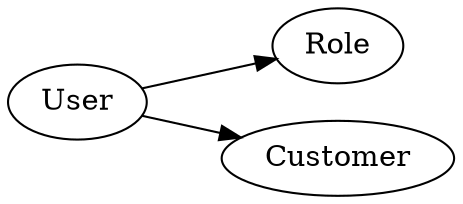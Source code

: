 ## Table Connection Graph -- Generated 2015-12-13T06:07:15.520Z
digraph DataModel {
rankdir=LR
User;
Role;
Customer;
User -> Role
User -> Customer
}